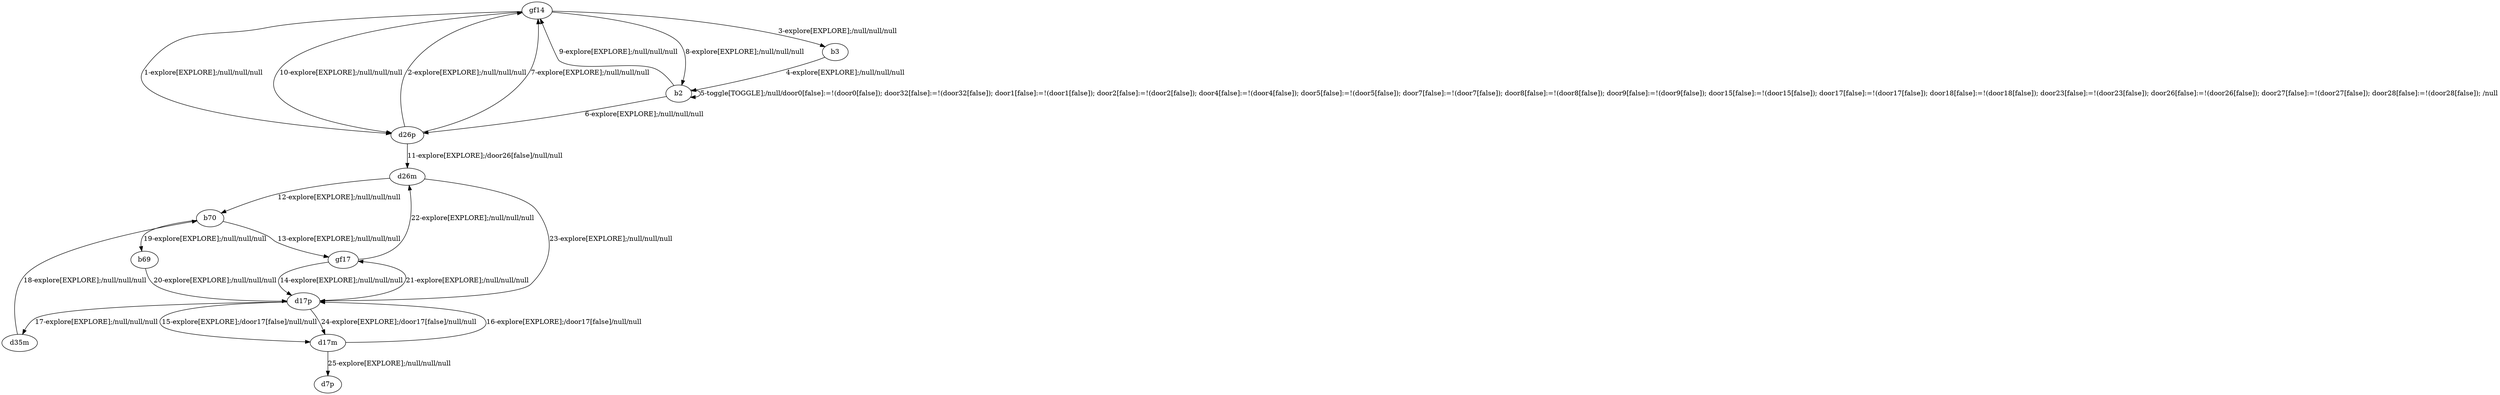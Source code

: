 # Total number of goals covered by this test: 1
# d17m --> d17p

digraph g {
"gf14" -> "d26p" [label = "1-explore[EXPLORE];/null/null/null"];
"d26p" -> "gf14" [label = "2-explore[EXPLORE];/null/null/null"];
"gf14" -> "b3" [label = "3-explore[EXPLORE];/null/null/null"];
"b3" -> "b2" [label = "4-explore[EXPLORE];/null/null/null"];
"b2" -> "b2" [label = "5-toggle[TOGGLE];/null/door0[false]:=!(door0[false]); door32[false]:=!(door32[false]); door1[false]:=!(door1[false]); door2[false]:=!(door2[false]); door4[false]:=!(door4[false]); door5[false]:=!(door5[false]); door7[false]:=!(door7[false]); door8[false]:=!(door8[false]); door9[false]:=!(door9[false]); door15[false]:=!(door15[false]); door17[false]:=!(door17[false]); door18[false]:=!(door18[false]); door23[false]:=!(door23[false]); door26[false]:=!(door26[false]); door27[false]:=!(door27[false]); door28[false]:=!(door28[false]); /null"];
"b2" -> "d26p" [label = "6-explore[EXPLORE];/null/null/null"];
"d26p" -> "gf14" [label = "7-explore[EXPLORE];/null/null/null"];
"gf14" -> "b2" [label = "8-explore[EXPLORE];/null/null/null"];
"b2" -> "gf14" [label = "9-explore[EXPLORE];/null/null/null"];
"gf14" -> "d26p" [label = "10-explore[EXPLORE];/null/null/null"];
"d26p" -> "d26m" [label = "11-explore[EXPLORE];/door26[false]/null/null"];
"d26m" -> "b70" [label = "12-explore[EXPLORE];/null/null/null"];
"b70" -> "gf17" [label = "13-explore[EXPLORE];/null/null/null"];
"gf17" -> "d17p" [label = "14-explore[EXPLORE];/null/null/null"];
"d17p" -> "d17m" [label = "15-explore[EXPLORE];/door17[false]/null/null"];
"d17m" -> "d17p" [label = "16-explore[EXPLORE];/door17[false]/null/null"];
"d17p" -> "d35m" [label = "17-explore[EXPLORE];/null/null/null"];
"d35m" -> "b70" [label = "18-explore[EXPLORE];/null/null/null"];
"b70" -> "b69" [label = "19-explore[EXPLORE];/null/null/null"];
"b69" -> "d17p" [label = "20-explore[EXPLORE];/null/null/null"];
"d17p" -> "gf17" [label = "21-explore[EXPLORE];/null/null/null"];
"gf17" -> "d26m" [label = "22-explore[EXPLORE];/null/null/null"];
"d26m" -> "d17p" [label = "23-explore[EXPLORE];/null/null/null"];
"d17p" -> "d17m" [label = "24-explore[EXPLORE];/door17[false]/null/null"];
"d17m" -> "d7p" [label = "25-explore[EXPLORE];/null/null/null"];
}